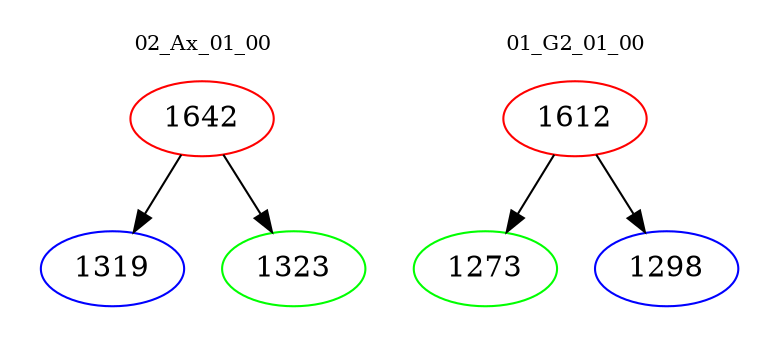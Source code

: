 digraph{
subgraph cluster_0 {
color = white
label = "02_Ax_01_00";
fontsize=10;
T0_1642 [label="1642", color="red"]
T0_1642 -> T0_1319 [color="black"]
T0_1319 [label="1319", color="blue"]
T0_1642 -> T0_1323 [color="black"]
T0_1323 [label="1323", color="green"]
}
subgraph cluster_1 {
color = white
label = "01_G2_01_00";
fontsize=10;
T1_1612 [label="1612", color="red"]
T1_1612 -> T1_1273 [color="black"]
T1_1273 [label="1273", color="green"]
T1_1612 -> T1_1298 [color="black"]
T1_1298 [label="1298", color="blue"]
}
}
